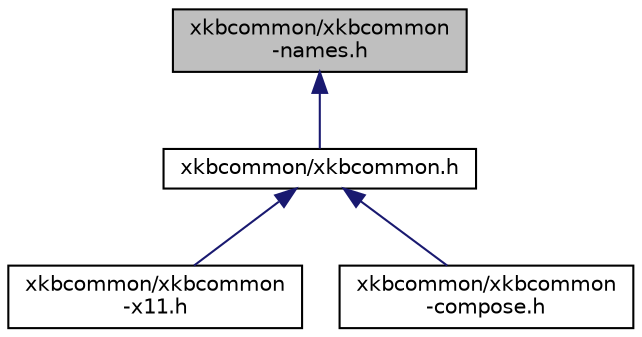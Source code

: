 digraph "xkbcommon/xkbcommon-names.h"
{
  edge [fontname="Helvetica",fontsize="10",labelfontname="Helvetica",labelfontsize="10"];
  node [fontname="Helvetica",fontsize="10",shape=record];
  Node1 [label="xkbcommon/xkbcommon\l-names.h",height=0.2,width=0.4,color="black", fillcolor="grey75", style="filled", fontcolor="black"];
  Node1 -> Node2 [dir="back",color="midnightblue",fontsize="10",style="solid",fontname="Helvetica"];
  Node2 [label="xkbcommon/xkbcommon.h",height=0.2,width=0.4,color="black", fillcolor="white", style="filled",URL="$xkbcommon_8h.html",tooltip="Main libxkbcommon API. "];
  Node2 -> Node3 [dir="back",color="midnightblue",fontsize="10",style="solid",fontname="Helvetica"];
  Node3 [label="xkbcommon/xkbcommon\l-x11.h",height=0.2,width=0.4,color="black", fillcolor="white", style="filled",URL="$xkbcommon-x11_8h.html",tooltip="libxkbcommon-x11 API - Additional X11 support for xkbcommon. "];
  Node2 -> Node4 [dir="back",color="midnightblue",fontsize="10",style="solid",fontname="Helvetica"];
  Node4 [label="xkbcommon/xkbcommon\l-compose.h",height=0.2,width=0.4,color="black", fillcolor="white", style="filled",URL="$xkbcommon-compose_8h.html",tooltip="libxkbcommon Compose API - support for Compose and dead-keys. "];
}
